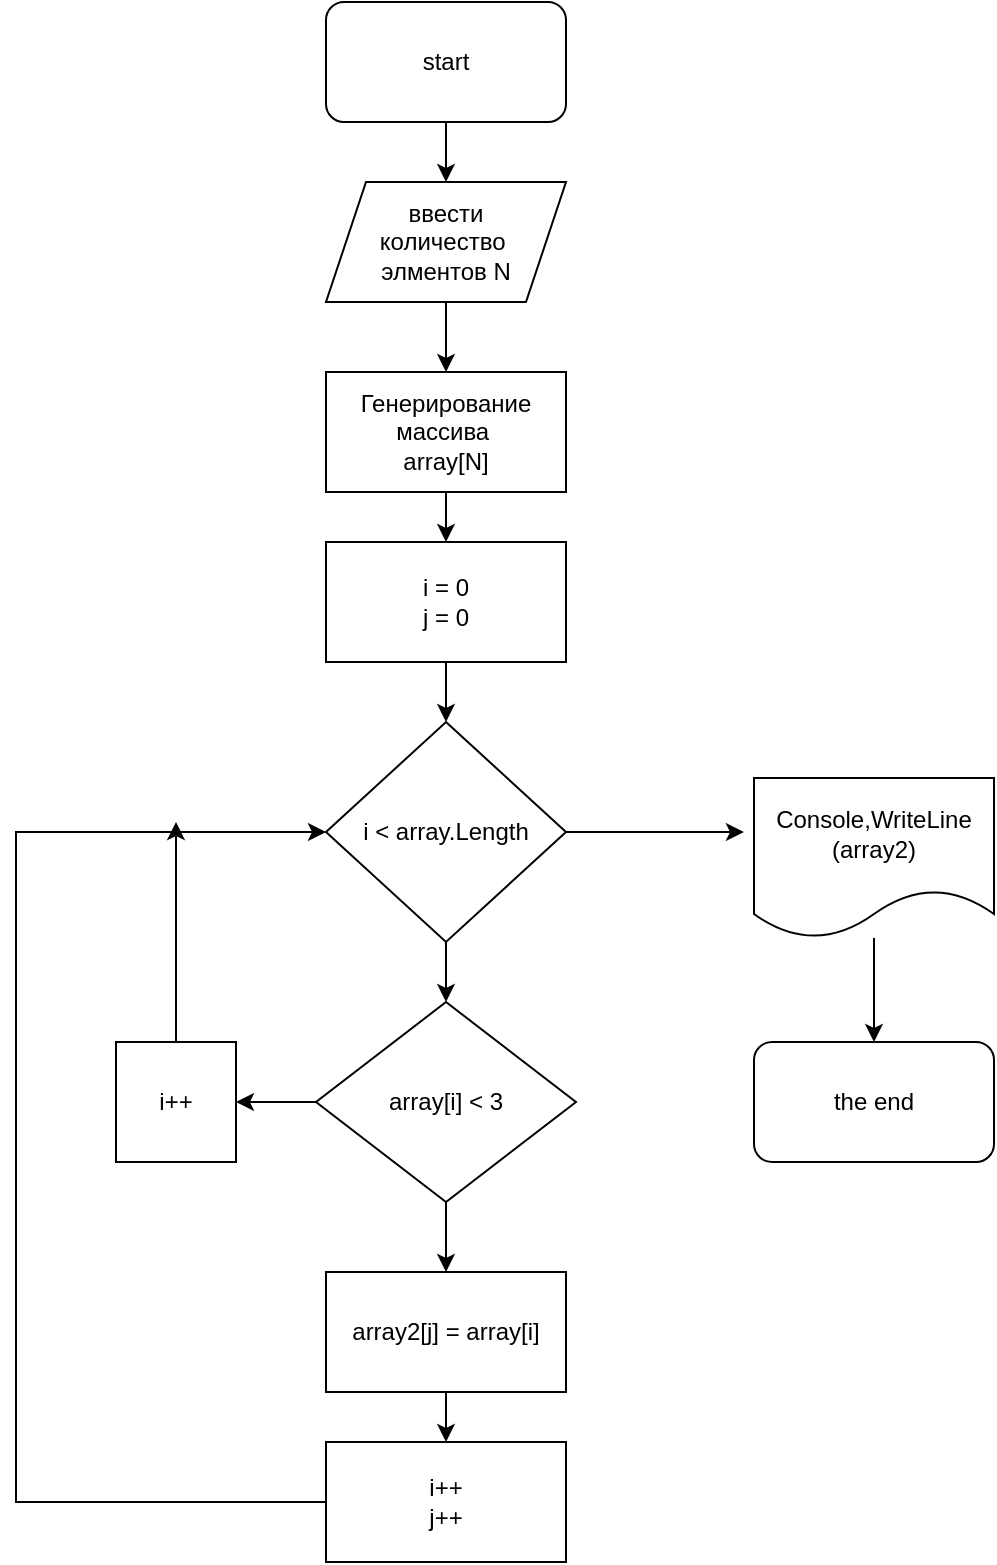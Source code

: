 <mxfile version="20.8.23" type="device"><diagram name="Страница 1" id="6xJSKHXZOGXpaNPh6ZUw"><mxGraphModel dx="880" dy="1653" grid="1" gridSize="10" guides="1" tooltips="1" connect="1" arrows="1" fold="1" page="1" pageScale="1" pageWidth="827" pageHeight="1169" math="0" shadow="0"><root><mxCell id="0"/><mxCell id="1" parent="0"/><mxCell id="h5tdxUB-4Vno6X8hOxMe-30" style="edgeStyle=orthogonalEdgeStyle;rounded=0;orthogonalLoop=1;jettySize=auto;html=1;" edge="1" parent="1" source="h5tdxUB-4Vno6X8hOxMe-2" target="h5tdxUB-4Vno6X8hOxMe-8"><mxGeometry relative="1" as="geometry"/></mxCell><mxCell id="h5tdxUB-4Vno6X8hOxMe-2" value="Генерирование массива&amp;nbsp;&lt;br&gt;array[N]" style="rounded=0;whiteSpace=wrap;html=1;" vertex="1" parent="1"><mxGeometry x="215" y="105" width="120" height="60" as="geometry"/></mxCell><mxCell id="h5tdxUB-4Vno6X8hOxMe-14" style="edgeStyle=orthogonalEdgeStyle;rounded=0;orthogonalLoop=1;jettySize=auto;html=1;entryX=0.5;entryY=0;entryDx=0;entryDy=0;" edge="1" parent="1" source="h5tdxUB-4Vno6X8hOxMe-4" target="h5tdxUB-4Vno6X8hOxMe-5"><mxGeometry relative="1" as="geometry"/></mxCell><mxCell id="h5tdxUB-4Vno6X8hOxMe-25" style="edgeStyle=orthogonalEdgeStyle;rounded=0;orthogonalLoop=1;jettySize=auto;html=1;entryX=-0.042;entryY=0.338;entryDx=0;entryDy=0;entryPerimeter=0;" edge="1" parent="1" source="h5tdxUB-4Vno6X8hOxMe-4" target="h5tdxUB-4Vno6X8hOxMe-9"><mxGeometry relative="1" as="geometry"/></mxCell><mxCell id="h5tdxUB-4Vno6X8hOxMe-4" value="i &amp;lt; array.Length" style="rhombus;whiteSpace=wrap;html=1;" vertex="1" parent="1"><mxGeometry x="215" y="280" width="120" height="110" as="geometry"/></mxCell><mxCell id="h5tdxUB-4Vno6X8hOxMe-15" style="edgeStyle=orthogonalEdgeStyle;rounded=0;orthogonalLoop=1;jettySize=auto;html=1;entryX=0.5;entryY=0;entryDx=0;entryDy=0;" edge="1" parent="1" source="h5tdxUB-4Vno6X8hOxMe-5" target="h5tdxUB-4Vno6X8hOxMe-7"><mxGeometry relative="1" as="geometry"/></mxCell><mxCell id="h5tdxUB-4Vno6X8hOxMe-21" style="edgeStyle=orthogonalEdgeStyle;rounded=0;orthogonalLoop=1;jettySize=auto;html=1;entryX=1;entryY=0.5;entryDx=0;entryDy=0;" edge="1" parent="1" source="h5tdxUB-4Vno6X8hOxMe-5" target="h5tdxUB-4Vno6X8hOxMe-17"><mxGeometry relative="1" as="geometry"/></mxCell><mxCell id="h5tdxUB-4Vno6X8hOxMe-5" value="array[i] &amp;lt; 3" style="rhombus;whiteSpace=wrap;html=1;" vertex="1" parent="1"><mxGeometry x="210" y="420" width="130" height="100" as="geometry"/></mxCell><mxCell id="h5tdxUB-4Vno6X8hOxMe-18" style="edgeStyle=orthogonalEdgeStyle;rounded=0;orthogonalLoop=1;jettySize=auto;html=1;entryX=0.5;entryY=0;entryDx=0;entryDy=0;" edge="1" parent="1" source="h5tdxUB-4Vno6X8hOxMe-7" target="h5tdxUB-4Vno6X8hOxMe-16"><mxGeometry relative="1" as="geometry"/></mxCell><mxCell id="h5tdxUB-4Vno6X8hOxMe-7" value="array2[j] = array[i]" style="rounded=0;whiteSpace=wrap;html=1;" vertex="1" parent="1"><mxGeometry x="215" y="555" width="120" height="60" as="geometry"/></mxCell><mxCell id="h5tdxUB-4Vno6X8hOxMe-31" style="edgeStyle=orthogonalEdgeStyle;rounded=0;orthogonalLoop=1;jettySize=auto;html=1;entryX=0.5;entryY=0;entryDx=0;entryDy=0;" edge="1" parent="1" source="h5tdxUB-4Vno6X8hOxMe-8" target="h5tdxUB-4Vno6X8hOxMe-4"><mxGeometry relative="1" as="geometry"/></mxCell><mxCell id="h5tdxUB-4Vno6X8hOxMe-8" value="i = 0&lt;br&gt;j = 0" style="rounded=0;whiteSpace=wrap;html=1;" vertex="1" parent="1"><mxGeometry x="215" y="190" width="120" height="60" as="geometry"/></mxCell><mxCell id="h5tdxUB-4Vno6X8hOxMe-26" style="edgeStyle=orthogonalEdgeStyle;rounded=0;orthogonalLoop=1;jettySize=auto;html=1;entryX=0.5;entryY=0;entryDx=0;entryDy=0;" edge="1" parent="1" source="h5tdxUB-4Vno6X8hOxMe-9" target="h5tdxUB-4Vno6X8hOxMe-11"><mxGeometry relative="1" as="geometry"/></mxCell><mxCell id="h5tdxUB-4Vno6X8hOxMe-9" value="Console,WriteLine (array2)" style="shape=document;whiteSpace=wrap;html=1;boundedLbl=1;" vertex="1" parent="1"><mxGeometry x="429" y="308" width="120" height="80" as="geometry"/></mxCell><mxCell id="h5tdxUB-4Vno6X8hOxMe-28" style="edgeStyle=orthogonalEdgeStyle;rounded=0;orthogonalLoop=1;jettySize=auto;html=1;entryX=0.5;entryY=0;entryDx=0;entryDy=0;" edge="1" parent="1" source="h5tdxUB-4Vno6X8hOxMe-10" target="h5tdxUB-4Vno6X8hOxMe-27"><mxGeometry relative="1" as="geometry"/></mxCell><mxCell id="h5tdxUB-4Vno6X8hOxMe-10" value="start" style="rounded=1;whiteSpace=wrap;html=1;" vertex="1" parent="1"><mxGeometry x="215" y="-80" width="120" height="60" as="geometry"/></mxCell><mxCell id="h5tdxUB-4Vno6X8hOxMe-11" value="the end" style="rounded=1;whiteSpace=wrap;html=1;" vertex="1" parent="1"><mxGeometry x="429" y="440" width="120" height="60" as="geometry"/></mxCell><mxCell id="h5tdxUB-4Vno6X8hOxMe-19" style="edgeStyle=orthogonalEdgeStyle;rounded=0;orthogonalLoop=1;jettySize=auto;html=1;entryX=0;entryY=0.5;entryDx=0;entryDy=0;" edge="1" parent="1" source="h5tdxUB-4Vno6X8hOxMe-16" target="h5tdxUB-4Vno6X8hOxMe-4"><mxGeometry relative="1" as="geometry"><Array as="points"><mxPoint x="60" y="670"/><mxPoint x="60" y="335"/></Array></mxGeometry></mxCell><mxCell id="h5tdxUB-4Vno6X8hOxMe-16" value="i++&lt;br&gt;j++" style="rounded=0;whiteSpace=wrap;html=1;" vertex="1" parent="1"><mxGeometry x="215" y="640" width="120" height="60" as="geometry"/></mxCell><mxCell id="h5tdxUB-4Vno6X8hOxMe-22" style="edgeStyle=orthogonalEdgeStyle;rounded=0;orthogonalLoop=1;jettySize=auto;html=1;" edge="1" parent="1" source="h5tdxUB-4Vno6X8hOxMe-17"><mxGeometry relative="1" as="geometry"><mxPoint x="140" y="330" as="targetPoint"/></mxGeometry></mxCell><mxCell id="h5tdxUB-4Vno6X8hOxMe-17" value="i++" style="rounded=0;whiteSpace=wrap;html=1;" vertex="1" parent="1"><mxGeometry x="110" y="440" width="60" height="60" as="geometry"/></mxCell><mxCell id="h5tdxUB-4Vno6X8hOxMe-29" style="edgeStyle=orthogonalEdgeStyle;rounded=0;orthogonalLoop=1;jettySize=auto;html=1;entryX=0.5;entryY=0;entryDx=0;entryDy=0;" edge="1" parent="1" source="h5tdxUB-4Vno6X8hOxMe-27" target="h5tdxUB-4Vno6X8hOxMe-2"><mxGeometry relative="1" as="geometry"/></mxCell><mxCell id="h5tdxUB-4Vno6X8hOxMe-27" value="ввести&lt;br&gt;количество&amp;nbsp;&lt;br&gt;элментов N" style="shape=parallelogram;perimeter=parallelogramPerimeter;whiteSpace=wrap;html=1;fixedSize=1;" vertex="1" parent="1"><mxGeometry x="215" y="10" width="120" height="60" as="geometry"/></mxCell></root></mxGraphModel></diagram></mxfile>